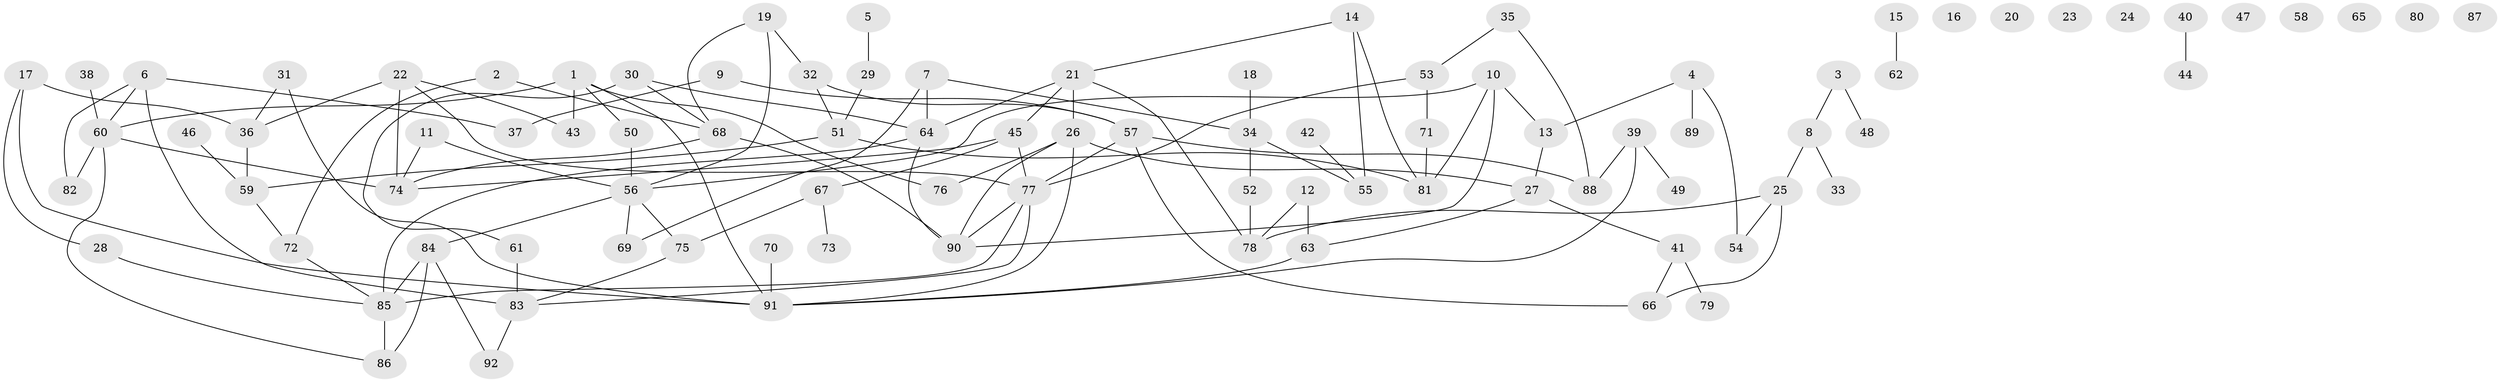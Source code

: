 // Generated by graph-tools (version 1.1) at 2025/33/03/09/25 02:33:40]
// undirected, 92 vertices, 123 edges
graph export_dot {
graph [start="1"]
  node [color=gray90,style=filled];
  1;
  2;
  3;
  4;
  5;
  6;
  7;
  8;
  9;
  10;
  11;
  12;
  13;
  14;
  15;
  16;
  17;
  18;
  19;
  20;
  21;
  22;
  23;
  24;
  25;
  26;
  27;
  28;
  29;
  30;
  31;
  32;
  33;
  34;
  35;
  36;
  37;
  38;
  39;
  40;
  41;
  42;
  43;
  44;
  45;
  46;
  47;
  48;
  49;
  50;
  51;
  52;
  53;
  54;
  55;
  56;
  57;
  58;
  59;
  60;
  61;
  62;
  63;
  64;
  65;
  66;
  67;
  68;
  69;
  70;
  71;
  72;
  73;
  74;
  75;
  76;
  77;
  78;
  79;
  80;
  81;
  82;
  83;
  84;
  85;
  86;
  87;
  88;
  89;
  90;
  91;
  92;
  1 -- 43;
  1 -- 50;
  1 -- 60;
  1 -- 76;
  1 -- 91;
  2 -- 68;
  2 -- 72;
  3 -- 8;
  3 -- 48;
  4 -- 13;
  4 -- 54;
  4 -- 89;
  5 -- 29;
  6 -- 37;
  6 -- 60;
  6 -- 82;
  6 -- 83;
  7 -- 34;
  7 -- 64;
  7 -- 69;
  8 -- 25;
  8 -- 33;
  9 -- 37;
  9 -- 57;
  10 -- 13;
  10 -- 56;
  10 -- 81;
  10 -- 90;
  11 -- 56;
  11 -- 74;
  12 -- 63;
  12 -- 78;
  13 -- 27;
  14 -- 21;
  14 -- 55;
  14 -- 81;
  15 -- 62;
  17 -- 28;
  17 -- 36;
  17 -- 91;
  18 -- 34;
  19 -- 32;
  19 -- 56;
  19 -- 68;
  21 -- 26;
  21 -- 45;
  21 -- 64;
  21 -- 78;
  22 -- 36;
  22 -- 43;
  22 -- 74;
  22 -- 77;
  25 -- 54;
  25 -- 66;
  25 -- 78;
  26 -- 27;
  26 -- 76;
  26 -- 90;
  26 -- 91;
  27 -- 41;
  27 -- 63;
  28 -- 85;
  29 -- 51;
  30 -- 61;
  30 -- 64;
  30 -- 68;
  31 -- 36;
  31 -- 91;
  32 -- 51;
  32 -- 57;
  34 -- 52;
  34 -- 55;
  35 -- 53;
  35 -- 88;
  36 -- 59;
  38 -- 60;
  39 -- 49;
  39 -- 88;
  39 -- 91;
  40 -- 44;
  41 -- 66;
  41 -- 79;
  42 -- 55;
  45 -- 67;
  45 -- 74;
  45 -- 77;
  46 -- 59;
  50 -- 56;
  51 -- 59;
  51 -- 81;
  52 -- 78;
  53 -- 71;
  53 -- 77;
  56 -- 69;
  56 -- 75;
  56 -- 84;
  57 -- 66;
  57 -- 77;
  57 -- 88;
  59 -- 72;
  60 -- 74;
  60 -- 82;
  60 -- 86;
  61 -- 83;
  63 -- 91;
  64 -- 85;
  64 -- 90;
  67 -- 73;
  67 -- 75;
  68 -- 74;
  68 -- 90;
  70 -- 91;
  71 -- 81;
  72 -- 85;
  75 -- 83;
  77 -- 83;
  77 -- 85;
  77 -- 90;
  83 -- 92;
  84 -- 85;
  84 -- 86;
  84 -- 92;
  85 -- 86;
}
